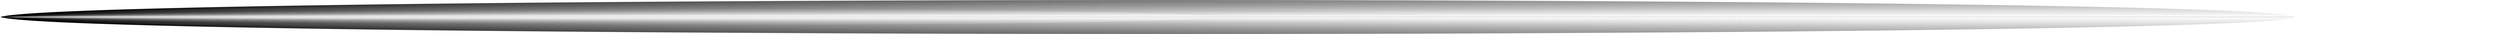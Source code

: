 digraph {
0
0 -> 0 [label="IPALINDROME3_0_0_0/OYES"]
0 -> 0 [label="IPALINDROME3_0_0_1/ONO"]
0 -> 0 [label="IPALINDROME3_0_0_2/ONO"]
0 -> 0 [label="IPALINDROME3_0_0_3/ONO"]
0 -> 0 [label="IPALINDROME3_0_1_0/OYES"]
0 -> 0 [label="IPALINDROME3_0_1_1/ONO"]
0 -> 0 [label="IPALINDROME3_0_1_2/ONO"]
0 -> 0 [label="IPALINDROME3_0_1_3/ONO"]
0 -> 0 [label="IPALINDROME3_0_2_0/OYES"]
0 -> 0 [label="IPALINDROME3_0_2_1/ONO"]
0 -> 0 [label="IPALINDROME3_0_2_2/ONO"]
0 -> 0 [label="IPALINDROME3_0_2_3/ONO"]
0 -> 0 [label="IPALINDROME3_0_3_0/OYES"]
0 -> 0 [label="IPALINDROME3_0_3_1/ONO"]
0 -> 0 [label="IPALINDROME3_0_3_2/ONO"]
0 -> 0 [label="IPALINDROME3_0_3_3/ONO"]
0 -> 0 [label="IPALINDROME3_1_0_0/ONO"]
0 -> 0 [label="IPALINDROME3_1_0_1/OYES"]
0 -> 0 [label="IPALINDROME3_1_0_2/ONO"]
0 -> 0 [label="IPALINDROME3_1_0_3/ONO"]
0 -> 0 [label="IPALINDROME3_1_1_0/ONO"]
0 -> 0 [label="IPALINDROME3_1_1_1/OYES"]
0 -> 0 [label="IPALINDROME3_1_1_2/ONO"]
0 -> 0 [label="IPALINDROME3_1_1_3/ONO"]
0 -> 0 [label="IPALINDROME3_1_2_0/ONO"]
0 -> 0 [label="IPALINDROME3_1_2_1/OYES"]
0 -> 0 [label="IPALINDROME3_1_2_2/ONO"]
0 -> 0 [label="IPALINDROME3_1_2_3/ONO"]
0 -> 0 [label="IPALINDROME3_1_3_0/ONO"]
0 -> 0 [label="IPALINDROME3_1_3_1/OYES"]
0 -> 0 [label="IPALINDROME3_1_3_2/ONO"]
0 -> 0 [label="IPALINDROME3_1_3_3/ONO"]
0 -> 0 [label="IPALINDROME3_2_0_0/ONO"]
0 -> 0 [label="IPALINDROME3_2_0_1/ONO"]
0 -> 0 [label="IPALINDROME3_2_0_2/OYES"]
0 -> 0 [label="IPALINDROME3_2_0_3/ONO"]
0 -> 0 [label="IPALINDROME3_2_1_0/ONO"]
0 -> 0 [label="IPALINDROME3_2_1_1/ONO"]
0 -> 0 [label="IPALINDROME3_2_1_2/OYES"]
0 -> 0 [label="IPALINDROME3_2_1_3/ONO"]
0 -> 0 [label="IPALINDROME3_2_2_0/ONO"]
0 -> 0 [label="IPALINDROME3_2_2_1/ONO"]
0 -> 0 [label="IPALINDROME3_2_2_2/OYES"]
0 -> 0 [label="IPALINDROME3_2_2_3/ONO"]
0 -> 0 [label="IPALINDROME3_2_3_0/ONO"]
0 -> 0 [label="IPALINDROME3_2_3_1/ONO"]
0 -> 0 [label="IPALINDROME3_2_3_2/OYES"]
0 -> 0 [label="IPALINDROME3_2_3_3/ONO"]
0 -> 0 [label="IPALINDROME3_3_0_0/ONO"]
0 -> 0 [label="IPALINDROME3_3_0_1/ONO"]
0 -> 0 [label="IPALINDROME3_3_0_2/ONO"]
0 -> 0 [label="IPALINDROME3_3_0_3/OYES"]
0 -> 0 [label="IPALINDROME3_3_1_0/ONO"]
0 -> 0 [label="IPALINDROME3_3_1_1/ONO"]
0 -> 0 [label="IPALINDROME3_3_1_2/ONO"]
0 -> 0 [label="IPALINDROME3_3_1_3/OYES"]
0 -> 0 [label="IPALINDROME3_3_2_0/ONO"]
0 -> 0 [label="IPALINDROME3_3_2_1/ONO"]
0 -> 0 [label="IPALINDROME3_3_2_2/ONO"]
0 -> 0 [label="IPALINDROME3_3_2_3/OYES"]
0 -> 0 [label="IPALINDROME3_3_3_0/ONO"]
0 -> 0 [label="IPALINDROME3_3_3_1/ONO"]
0 -> 0 [label="IPALINDROME3_3_3_2/ONO"]
0 -> 0 [label="IPALINDROME3_3_3_3/OYES"]
0 -> 0 [label="IPALINDROME4_0_0_0_0/OYES"]
0 -> 0 [label="IPALINDROME4_0_0_0_1/ONO"]
0 -> 0 [label="IPALINDROME4_0_0_0_2/ONO"]
0 -> 0 [label="IPALINDROME4_0_0_0_3/ONO"]
0 -> 0 [label="IPALINDROME4_0_0_1_0/ONO"]
0 -> 0 [label="IPALINDROME4_0_0_1_1/ONO"]
0 -> 0 [label="IPALINDROME4_0_0_1_2/ONO"]
0 -> 0 [label="IPALINDROME4_0_0_1_3/ONO"]
0 -> 0 [label="IPALINDROME4_0_0_2_0/ONO"]
0 -> 0 [label="IPALINDROME4_0_0_2_1/ONO"]
0 -> 0 [label="IPALINDROME4_0_0_2_2/ONO"]
0 -> 0 [label="IPALINDROME4_0_0_2_3/ONO"]
0 -> 0 [label="IPALINDROME4_0_0_3_0/ONO"]
0 -> 0 [label="IPALINDROME4_0_0_3_1/ONO"]
0 -> 0 [label="IPALINDROME4_0_0_3_2/ONO"]
0 -> 0 [label="IPALINDROME4_0_0_3_3/ONO"]
0 -> 0 [label="IPALINDROME4_0_1_0_0/ONO"]
0 -> 0 [label="IPALINDROME4_0_1_0_1/ONO"]
0 -> 0 [label="IPALINDROME4_0_1_0_2/ONO"]
0 -> 0 [label="IPALINDROME4_0_1_0_3/ONO"]
0 -> 0 [label="IPALINDROME4_0_1_1_0/OYES"]
0 -> 0 [label="IPALINDROME4_0_1_1_1/ONO"]
0 -> 0 [label="IPALINDROME4_0_1_1_2/ONO"]
0 -> 0 [label="IPALINDROME4_0_1_1_3/ONO"]
0 -> 0 [label="IPALINDROME4_0_1_2_0/ONO"]
0 -> 0 [label="IPALINDROME4_0_1_2_1/ONO"]
0 -> 0 [label="IPALINDROME4_0_1_2_2/ONO"]
0 -> 0 [label="IPALINDROME4_0_1_2_3/ONO"]
0 -> 0 [label="IPALINDROME4_0_1_3_0/ONO"]
0 -> 0 [label="IPALINDROME4_0_1_3_1/ONO"]
0 -> 0 [label="IPALINDROME4_0_1_3_2/ONO"]
0 -> 0 [label="IPALINDROME4_0_1_3_3/ONO"]
0 -> 0 [label="IPALINDROME4_0_2_0_0/ONO"]
0 -> 0 [label="IPALINDROME4_0_2_0_1/ONO"]
0 -> 0 [label="IPALINDROME4_0_2_0_2/ONO"]
0 -> 0 [label="IPALINDROME4_0_2_0_3/ONO"]
0 -> 0 [label="IPALINDROME4_0_2_1_0/ONO"]
0 -> 0 [label="IPALINDROME4_0_2_1_1/ONO"]
0 -> 0 [label="IPALINDROME4_0_2_1_2/ONO"]
0 -> 0 [label="IPALINDROME4_0_2_1_3/ONO"]
0 -> 0 [label="IPALINDROME4_0_2_2_0/OYES"]
0 -> 0 [label="IPALINDROME4_0_2_2_1/ONO"]
0 -> 0 [label="IPALINDROME4_0_2_2_2/ONO"]
0 -> 0 [label="IPALINDROME4_0_2_2_3/ONO"]
0 -> 0 [label="IPALINDROME4_0_2_3_0/ONO"]
0 -> 0 [label="IPALINDROME4_0_2_3_1/ONO"]
0 -> 0 [label="IPALINDROME4_0_2_3_2/ONO"]
0 -> 0 [label="IPALINDROME4_0_2_3_3/ONO"]
0 -> 0 [label="IPALINDROME4_0_3_0_0/ONO"]
0 -> 0 [label="IPALINDROME4_0_3_0_1/ONO"]
0 -> 0 [label="IPALINDROME4_0_3_0_2/ONO"]
0 -> 0 [label="IPALINDROME4_0_3_0_3/ONO"]
0 -> 0 [label="IPALINDROME4_0_3_1_0/ONO"]
0 -> 0 [label="IPALINDROME4_0_3_1_1/ONO"]
0 -> 0 [label="IPALINDROME4_0_3_1_2/ONO"]
0 -> 0 [label="IPALINDROME4_0_3_1_3/ONO"]
0 -> 0 [label="IPALINDROME4_0_3_2_0/ONO"]
0 -> 0 [label="IPALINDROME4_0_3_2_1/ONO"]
0 -> 0 [label="IPALINDROME4_0_3_2_2/ONO"]
0 -> 0 [label="IPALINDROME4_0_3_2_3/ONO"]
0 -> 0 [label="IPALINDROME4_0_3_3_0/OYES"]
0 -> 0 [label="IPALINDROME4_0_3_3_1/ONO"]
0 -> 0 [label="IPALINDROME4_0_3_3_2/ONO"]
0 -> 0 [label="IPALINDROME4_0_3_3_3/ONO"]
0 -> 0 [label="IPALINDROME4_1_0_0_0/ONO"]
0 -> 0 [label="IPALINDROME4_1_0_0_1/OYES"]
0 -> 0 [label="IPALINDROME4_1_0_0_2/ONO"]
0 -> 0 [label="IPALINDROME4_1_0_0_3/ONO"]
0 -> 0 [label="IPALINDROME4_1_0_1_0/ONO"]
0 -> 0 [label="IPALINDROME4_1_0_1_1/ONO"]
0 -> 0 [label="IPALINDROME4_1_0_1_2/ONO"]
0 -> 0 [label="IPALINDROME4_1_0_1_3/ONO"]
0 -> 0 [label="IPALINDROME4_1_0_2_0/ONO"]
0 -> 0 [label="IPALINDROME4_1_0_2_1/ONO"]
0 -> 0 [label="IPALINDROME4_1_0_2_2/ONO"]
0 -> 0 [label="IPALINDROME4_1_0_2_3/ONO"]
0 -> 0 [label="IPALINDROME4_1_0_3_0/ONO"]
0 -> 0 [label="IPALINDROME4_1_0_3_1/ONO"]
0 -> 0 [label="IPALINDROME4_1_0_3_2/ONO"]
0 -> 0 [label="IPALINDROME4_1_0_3_3/ONO"]
0 -> 0 [label="IPALINDROME4_1_1_0_0/ONO"]
0 -> 0 [label="IPALINDROME4_1_1_0_1/ONO"]
0 -> 0 [label="IPALINDROME4_1_1_0_2/ONO"]
0 -> 0 [label="IPALINDROME4_1_1_0_3/ONO"]
0 -> 0 [label="IPALINDROME4_1_1_1_0/ONO"]
0 -> 0 [label="IPALINDROME4_1_1_1_1/OYES"]
0 -> 0 [label="IPALINDROME4_1_1_1_2/ONO"]
0 -> 0 [label="IPALINDROME4_1_1_1_3/ONO"]
0 -> 0 [label="IPALINDROME4_1_1_2_0/ONO"]
0 -> 0 [label="IPALINDROME4_1_1_2_1/ONO"]
0 -> 0 [label="IPALINDROME4_1_1_2_2/ONO"]
0 -> 0 [label="IPALINDROME4_1_1_2_3/ONO"]
0 -> 0 [label="IPALINDROME4_1_1_3_0/ONO"]
0 -> 0 [label="IPALINDROME4_1_1_3_1/ONO"]
0 -> 0 [label="IPALINDROME4_1_1_3_2/ONO"]
0 -> 0 [label="IPALINDROME4_1_1_3_3/ONO"]
0 -> 0 [label="IPALINDROME4_1_2_0_0/ONO"]
0 -> 0 [label="IPALINDROME4_1_2_0_1/ONO"]
0 -> 0 [label="IPALINDROME4_1_2_0_2/ONO"]
0 -> 0 [label="IPALINDROME4_1_2_0_3/ONO"]
0 -> 0 [label="IPALINDROME4_1_2_1_0/ONO"]
0 -> 0 [label="IPALINDROME4_1_2_1_1/ONO"]
0 -> 0 [label="IPALINDROME4_1_2_1_2/ONO"]
0 -> 0 [label="IPALINDROME4_1_2_1_3/ONO"]
0 -> 0 [label="IPALINDROME4_1_2_2_0/ONO"]
0 -> 0 [label="IPALINDROME4_1_2_2_1/OYES"]
0 -> 0 [label="IPALINDROME4_1_2_2_2/ONO"]
0 -> 0 [label="IPALINDROME4_1_2_2_3/ONO"]
0 -> 0 [label="IPALINDROME4_1_2_3_0/ONO"]
0 -> 0 [label="IPALINDROME4_1_2_3_1/ONO"]
0 -> 0 [label="IPALINDROME4_1_2_3_2/ONO"]
0 -> 0 [label="IPALINDROME4_1_2_3_3/ONO"]
0 -> 0 [label="IPALINDROME4_1_3_0_0/ONO"]
0 -> 0 [label="IPALINDROME4_1_3_0_1/ONO"]
0 -> 0 [label="IPALINDROME4_1_3_0_2/ONO"]
0 -> 0 [label="IPALINDROME4_1_3_0_3/ONO"]
0 -> 0 [label="IPALINDROME4_1_3_1_0/ONO"]
0 -> 0 [label="IPALINDROME4_1_3_1_1/ONO"]
0 -> 0 [label="IPALINDROME4_1_3_1_2/ONO"]
0 -> 0 [label="IPALINDROME4_1_3_1_3/ONO"]
0 -> 0 [label="IPALINDROME4_1_3_2_0/ONO"]
0 -> 0 [label="IPALINDROME4_1_3_2_1/ONO"]
0 -> 0 [label="IPALINDROME4_1_3_2_2/ONO"]
0 -> 0 [label="IPALINDROME4_1_3_2_3/ONO"]
0 -> 0 [label="IPALINDROME4_1_3_3_0/ONO"]
0 -> 0 [label="IPALINDROME4_1_3_3_1/OYES"]
0 -> 0 [label="IPALINDROME4_1_3_3_2/ONO"]
0 -> 0 [label="IPALINDROME4_1_3_3_3/ONO"]
0 -> 0 [label="IPALINDROME4_2_0_0_0/ONO"]
0 -> 0 [label="IPALINDROME4_2_0_0_1/ONO"]
0 -> 0 [label="IPALINDROME4_2_0_0_2/OYES"]
0 -> 0 [label="IPALINDROME4_2_0_0_3/ONO"]
0 -> 0 [label="IPALINDROME4_2_0_1_0/ONO"]
0 -> 0 [label="IPALINDROME4_2_0_1_1/ONO"]
0 -> 0 [label="IPALINDROME4_2_0_1_2/ONO"]
0 -> 0 [label="IPALINDROME4_2_0_1_3/ONO"]
0 -> 0 [label="IPALINDROME4_2_0_2_0/ONO"]
0 -> 0 [label="IPALINDROME4_2_0_2_1/ONO"]
0 -> 0 [label="IPALINDROME4_2_0_2_2/ONO"]
0 -> 0 [label="IPALINDROME4_2_0_2_3/ONO"]
0 -> 0 [label="IPALINDROME4_2_0_3_0/ONO"]
0 -> 0 [label="IPALINDROME4_2_0_3_1/ONO"]
0 -> 0 [label="IPALINDROME4_2_0_3_2/ONO"]
0 -> 0 [label="IPALINDROME4_2_0_3_3/ONO"]
0 -> 0 [label="IPALINDROME4_2_1_0_0/ONO"]
0 -> 0 [label="IPALINDROME4_2_1_0_1/ONO"]
0 -> 0 [label="IPALINDROME4_2_1_0_2/ONO"]
0 -> 0 [label="IPALINDROME4_2_1_0_3/ONO"]
0 -> 0 [label="IPALINDROME4_2_1_1_0/ONO"]
0 -> 0 [label="IPALINDROME4_2_1_1_1/ONO"]
0 -> 0 [label="IPALINDROME4_2_1_1_2/OYES"]
0 -> 0 [label="IPALINDROME4_2_1_1_3/ONO"]
0 -> 0 [label="IPALINDROME4_2_1_2_0/ONO"]
0 -> 0 [label="IPALINDROME4_2_1_2_1/ONO"]
0 -> 0 [label="IPALINDROME4_2_1_2_2/ONO"]
0 -> 0 [label="IPALINDROME4_2_1_2_3/ONO"]
0 -> 0 [label="IPALINDROME4_2_1_3_0/ONO"]
0 -> 0 [label="IPALINDROME4_2_1_3_1/ONO"]
0 -> 0 [label="IPALINDROME4_2_1_3_2/ONO"]
0 -> 0 [label="IPALINDROME4_2_1_3_3/ONO"]
0 -> 0 [label="IPALINDROME4_2_2_0_0/ONO"]
0 -> 0 [label="IPALINDROME4_2_2_0_1/ONO"]
0 -> 0 [label="IPALINDROME4_2_2_0_2/ONO"]
0 -> 0 [label="IPALINDROME4_2_2_0_3/ONO"]
0 -> 0 [label="IPALINDROME4_2_2_1_0/ONO"]
0 -> 0 [label="IPALINDROME4_2_2_1_1/ONO"]
0 -> 0 [label="IPALINDROME4_2_2_1_2/ONO"]
0 -> 0 [label="IPALINDROME4_2_2_1_3/ONO"]
0 -> 0 [label="IPALINDROME4_2_2_2_0/ONO"]
0 -> 0 [label="IPALINDROME4_2_2_2_1/ONO"]
0 -> 0 [label="IPALINDROME4_2_2_2_2/OYES"]
0 -> 0 [label="IPALINDROME4_2_2_2_3/ONO"]
0 -> 0 [label="IPALINDROME4_2_2_3_0/ONO"]
0 -> 0 [label="IPALINDROME4_2_2_3_1/ONO"]
0 -> 0 [label="IPALINDROME4_2_2_3_2/ONO"]
0 -> 0 [label="IPALINDROME4_2_2_3_3/ONO"]
0 -> 0 [label="IPALINDROME4_2_3_0_0/ONO"]
0 -> 0 [label="IPALINDROME4_2_3_0_1/ONO"]
0 -> 0 [label="IPALINDROME4_2_3_0_2/ONO"]
0 -> 0 [label="IPALINDROME4_2_3_0_3/ONO"]
0 -> 0 [label="IPALINDROME4_2_3_1_0/ONO"]
0 -> 0 [label="IPALINDROME4_2_3_1_1/ONO"]
0 -> 0 [label="IPALINDROME4_2_3_1_2/ONO"]
0 -> 0 [label="IPALINDROME4_2_3_1_3/ONO"]
0 -> 0 [label="IPALINDROME4_2_3_2_0/ONO"]
0 -> 0 [label="IPALINDROME4_2_3_2_1/ONO"]
0 -> 0 [label="IPALINDROME4_2_3_2_2/ONO"]
0 -> 0 [label="IPALINDROME4_2_3_2_3/ONO"]
0 -> 0 [label="IPALINDROME4_2_3_3_0/ONO"]
0 -> 0 [label="IPALINDROME4_2_3_3_1/ONO"]
0 -> 0 [label="IPALINDROME4_2_3_3_2/OYES"]
0 -> 0 [label="IPALINDROME4_2_3_3_3/ONO"]
0 -> 0 [label="IPALINDROME4_3_0_0_0/ONO"]
0 -> 0 [label="IPALINDROME4_3_0_0_1/ONO"]
0 -> 0 [label="IPALINDROME4_3_0_0_2/ONO"]
0 -> 0 [label="IPALINDROME4_3_0_0_3/OYES"]
0 -> 0 [label="IPALINDROME4_3_0_1_0/ONO"]
0 -> 0 [label="IPALINDROME4_3_0_1_1/ONO"]
0 -> 0 [label="IPALINDROME4_3_0_1_2/ONO"]
0 -> 0 [label="IPALINDROME4_3_0_1_3/ONO"]
0 -> 0 [label="IPALINDROME4_3_0_2_0/ONO"]
0 -> 0 [label="IPALINDROME4_3_0_2_1/ONO"]
0 -> 0 [label="IPALINDROME4_3_0_2_2/ONO"]
0 -> 0 [label="IPALINDROME4_3_0_2_3/ONO"]
0 -> 0 [label="IPALINDROME4_3_0_3_0/ONO"]
0 -> 0 [label="IPALINDROME4_3_0_3_1/ONO"]
0 -> 0 [label="IPALINDROME4_3_0_3_2/ONO"]
0 -> 0 [label="IPALINDROME4_3_0_3_3/ONO"]
0 -> 0 [label="IPALINDROME4_3_1_0_0/ONO"]
0 -> 0 [label="IPALINDROME4_3_1_0_1/ONO"]
0 -> 0 [label="IPALINDROME4_3_1_0_2/ONO"]
0 -> 0 [label="IPALINDROME4_3_1_0_3/ONO"]
0 -> 0 [label="IPALINDROME4_3_1_1_0/ONO"]
0 -> 0 [label="IPALINDROME4_3_1_1_1/ONO"]
0 -> 0 [label="IPALINDROME4_3_1_1_2/ONO"]
0 -> 0 [label="IPALINDROME4_3_1_1_3/OYES"]
0 -> 0 [label="IPALINDROME4_3_1_2_0/ONO"]
0 -> 0 [label="IPALINDROME4_3_1_2_1/ONO"]
0 -> 0 [label="IPALINDROME4_3_1_2_2/ONO"]
0 -> 0 [label="IPALINDROME4_3_1_2_3/ONO"]
0 -> 0 [label="IPALINDROME4_3_1_3_0/ONO"]
0 -> 0 [label="IPALINDROME4_3_1_3_1/ONO"]
0 -> 0 [label="IPALINDROME4_3_1_3_2/ONO"]
0 -> 0 [label="IPALINDROME4_3_1_3_3/ONO"]
0 -> 0 [label="IPALINDROME4_3_2_0_0/ONO"]
0 -> 0 [label="IPALINDROME4_3_2_0_1/ONO"]
0 -> 0 [label="IPALINDROME4_3_2_0_2/ONO"]
0 -> 0 [label="IPALINDROME4_3_2_0_3/ONO"]
0 -> 0 [label="IPALINDROME4_3_2_1_0/ONO"]
0 -> 0 [label="IPALINDROME4_3_2_1_1/ONO"]
0 -> 0 [label="IPALINDROME4_3_2_1_2/ONO"]
0 -> 0 [label="IPALINDROME4_3_2_1_3/ONO"]
0 -> 0 [label="IPALINDROME4_3_2_2_0/ONO"]
0 -> 0 [label="IPALINDROME4_3_2_2_1/ONO"]
0 -> 0 [label="IPALINDROME4_3_2_2_2/ONO"]
0 -> 0 [label="IPALINDROME4_3_2_2_3/OYES"]
0 -> 0 [label="IPALINDROME4_3_2_3_0/ONO"]
0 -> 0 [label="IPALINDROME4_3_2_3_1/ONO"]
0 -> 0 [label="IPALINDROME4_3_2_3_2/ONO"]
0 -> 0 [label="IPALINDROME4_3_2_3_3/ONO"]
0 -> 0 [label="IPALINDROME4_3_3_0_0/ONO"]
0 -> 0 [label="IPALINDROME4_3_3_0_1/ONO"]
0 -> 0 [label="IPALINDROME4_3_3_0_2/ONO"]
0 -> 0 [label="IPALINDROME4_3_3_0_3/ONO"]
0 -> 0 [label="IPALINDROME4_3_3_1_0/ONO"]
0 -> 0 [label="IPALINDROME4_3_3_1_1/ONO"]
0 -> 0 [label="IPALINDROME4_3_3_1_2/ONO"]
0 -> 0 [label="IPALINDROME4_3_3_1_3/ONO"]
0 -> 0 [label="IPALINDROME4_3_3_2_0/ONO"]
0 -> 0 [label="IPALINDROME4_3_3_2_1/ONO"]
0 -> 0 [label="IPALINDROME4_3_3_2_2/ONO"]
0 -> 0 [label="IPALINDROME4_3_3_2_3/ONO"]
0 -> 0 [label="IPALINDROME4_3_3_3_0/ONO"]
0 -> 0 [label="IPALINDROME4_3_3_3_1/ONO"]
0 -> 0 [label="IPALINDROME4_3_3_3_2/ONO"]
0 -> 0 [label="IPALINDROME4_3_3_3_3/OYES"]
0 -> 0 [label="IREPDIGIT2_0_0/OYES"]
0 -> 0 [label="IREPDIGIT2_0_1/ONO"]
0 -> 0 [label="IREPDIGIT2_0_2/ONO"]
0 -> 0 [label="IREPDIGIT2_0_3/ONO"]
0 -> 0 [label="IREPDIGIT2_1_0/ONO"]
0 -> 0 [label="IREPDIGIT2_1_1/OYES"]
0 -> 0 [label="IREPDIGIT2_1_2/ONO"]
0 -> 0 [label="IREPDIGIT2_1_3/ONO"]
0 -> 0 [label="IREPDIGIT2_2_0/ONO"]
0 -> 0 [label="IREPDIGIT2_2_1/ONO"]
0 -> 0 [label="IREPDIGIT2_2_2/OYES"]
0 -> 0 [label="IREPDIGIT2_2_3/ONO"]
0 -> 0 [label="IREPDIGIT2_3_0/ONO"]
0 -> 0 [label="IREPDIGIT2_3_1/ONO"]
0 -> 0 [label="IREPDIGIT2_3_2/ONO"]
0 -> 0 [label="IREPDIGIT2_3_3/OYES"]
0 -> 0 [label="IREPDIGIT3_0_0_0/OYES"]
0 -> 0 [label="IREPDIGIT3_0_0_1/ONO"]
0 -> 0 [label="IREPDIGIT3_0_0_2/ONO"]
0 -> 0 [label="IREPDIGIT3_0_0_3/ONO"]
0 -> 0 [label="IREPDIGIT3_0_1_0/ONO"]
0 -> 0 [label="IREPDIGIT3_0_1_1/ONO"]
0 -> 0 [label="IREPDIGIT3_0_1_2/ONO"]
0 -> 0 [label="IREPDIGIT3_0_1_3/ONO"]
0 -> 0 [label="IREPDIGIT3_0_2_0/ONO"]
0 -> 0 [label="IREPDIGIT3_0_2_1/ONO"]
0 -> 0 [label="IREPDIGIT3_0_2_2/ONO"]
0 -> 0 [label="IREPDIGIT3_0_2_3/ONO"]
0 -> 0 [label="IREPDIGIT3_0_3_0/ONO"]
0 -> 0 [label="IREPDIGIT3_0_3_1/ONO"]
0 -> 0 [label="IREPDIGIT3_0_3_2/ONO"]
0 -> 0 [label="IREPDIGIT3_0_3_3/ONO"]
0 -> 0 [label="IREPDIGIT3_1_0_0/ONO"]
0 -> 0 [label="IREPDIGIT3_1_0_1/ONO"]
0 -> 0 [label="IREPDIGIT3_1_0_2/ONO"]
0 -> 0 [label="IREPDIGIT3_1_0_3/ONO"]
0 -> 0 [label="IREPDIGIT3_1_1_0/ONO"]
0 -> 0 [label="IREPDIGIT3_1_1_1/OYES"]
0 -> 0 [label="IREPDIGIT3_1_1_2/ONO"]
0 -> 0 [label="IREPDIGIT3_1_1_3/ONO"]
0 -> 0 [label="IREPDIGIT3_1_2_0/ONO"]
0 -> 0 [label="IREPDIGIT3_1_2_1/ONO"]
0 -> 0 [label="IREPDIGIT3_1_2_2/ONO"]
0 -> 0 [label="IREPDIGIT3_1_2_3/ONO"]
0 -> 0 [label="IREPDIGIT3_1_3_0/ONO"]
0 -> 0 [label="IREPDIGIT3_1_3_1/ONO"]
0 -> 0 [label="IREPDIGIT3_1_3_2/ONO"]
0 -> 0 [label="IREPDIGIT3_1_3_3/ONO"]
0 -> 0 [label="IREPDIGIT3_2_0_0/ONO"]
0 -> 0 [label="IREPDIGIT3_2_0_1/ONO"]
0 -> 0 [label="IREPDIGIT3_2_0_2/ONO"]
0 -> 0 [label="IREPDIGIT3_2_0_3/ONO"]
0 -> 0 [label="IREPDIGIT3_2_1_0/ONO"]
0 -> 0 [label="IREPDIGIT3_2_1_1/ONO"]
0 -> 0 [label="IREPDIGIT3_2_1_2/ONO"]
0 -> 0 [label="IREPDIGIT3_2_1_3/ONO"]
0 -> 0 [label="IREPDIGIT3_2_2_0/ONO"]
0 -> 0 [label="IREPDIGIT3_2_2_1/ONO"]
0 -> 0 [label="IREPDIGIT3_2_2_2/OYES"]
0 -> 0 [label="IREPDIGIT3_2_2_3/ONO"]
0 -> 0 [label="IREPDIGIT3_2_3_0/ONO"]
0 -> 0 [label="IREPDIGIT3_2_3_1/ONO"]
0 -> 0 [label="IREPDIGIT3_2_3_2/ONO"]
0 -> 0 [label="IREPDIGIT3_2_3_3/ONO"]
0 -> 0 [label="IREPDIGIT3_3_0_0/ONO"]
0 -> 0 [label="IREPDIGIT3_3_0_1/ONO"]
0 -> 0 [label="IREPDIGIT3_3_0_2/ONO"]
0 -> 0 [label="IREPDIGIT3_3_0_3/ONO"]
0 -> 0 [label="IREPDIGIT3_3_1_0/ONO"]
0 -> 0 [label="IREPDIGIT3_3_1_1/ONO"]
0 -> 0 [label="IREPDIGIT3_3_1_2/ONO"]
0 -> 0 [label="IREPDIGIT3_3_1_3/ONO"]
0 -> 0 [label="IREPDIGIT3_3_2_0/ONO"]
0 -> 0 [label="IREPDIGIT3_3_2_1/ONO"]
0 -> 0 [label="IREPDIGIT3_3_2_2/ONO"]
0 -> 0 [label="IREPDIGIT3_3_2_3/ONO"]
0 -> 0 [label="IREPDIGIT3_3_3_0/ONO"]
0 -> 0 [label="IREPDIGIT3_3_3_1/ONO"]
0 -> 0 [label="IREPDIGIT3_3_3_2/ONO"]
0 -> 0 [label="IREPDIGIT3_3_3_3/OYES"]
0 -> 0 [label="IREPDIGIT4_0_0_0_0/OYES"]
0 -> 0 [label="IREPDIGIT4_0_0_0_1/ONO"]
0 -> 0 [label="IREPDIGIT4_0_0_0_2/ONO"]
0 -> 0 [label="IREPDIGIT4_0_0_0_3/ONO"]
0 -> 0 [label="IREPDIGIT4_0_0_1_0/ONO"]
0 -> 0 [label="IREPDIGIT4_0_0_1_1/ONO"]
0 -> 0 [label="IREPDIGIT4_0_0_1_2/ONO"]
0 -> 0 [label="IREPDIGIT4_0_0_1_3/ONO"]
0 -> 0 [label="IREPDIGIT4_0_0_2_0/ONO"]
0 -> 0 [label="IREPDIGIT4_0_0_2_1/ONO"]
0 -> 0 [label="IREPDIGIT4_0_0_2_2/ONO"]
0 -> 0 [label="IREPDIGIT4_0_0_2_3/ONO"]
0 -> 0 [label="IREPDIGIT4_0_0_3_0/ONO"]
0 -> 0 [label="IREPDIGIT4_0_0_3_1/ONO"]
0 -> 0 [label="IREPDIGIT4_0_0_3_2/ONO"]
0 -> 0 [label="IREPDIGIT4_0_0_3_3/ONO"]
0 -> 0 [label="IREPDIGIT4_0_1_0_0/ONO"]
0 -> 0 [label="IREPDIGIT4_0_1_0_1/ONO"]
0 -> 0 [label="IREPDIGIT4_0_1_0_2/ONO"]
0 -> 0 [label="IREPDIGIT4_0_1_0_3/ONO"]
0 -> 0 [label="IREPDIGIT4_0_1_1_0/ONO"]
0 -> 0 [label="IREPDIGIT4_0_1_1_1/ONO"]
0 -> 0 [label="IREPDIGIT4_0_1_1_2/ONO"]
0 -> 0 [label="IREPDIGIT4_0_1_1_3/ONO"]
0 -> 0 [label="IREPDIGIT4_0_1_2_0/ONO"]
0 -> 0 [label="IREPDIGIT4_0_1_2_1/ONO"]
0 -> 0 [label="IREPDIGIT4_0_1_2_2/ONO"]
0 -> 0 [label="IREPDIGIT4_0_1_2_3/ONO"]
0 -> 0 [label="IREPDIGIT4_0_1_3_0/ONO"]
0 -> 0 [label="IREPDIGIT4_0_1_3_1/ONO"]
0 -> 0 [label="IREPDIGIT4_0_1_3_2/ONO"]
0 -> 0 [label="IREPDIGIT4_0_1_3_3/ONO"]
0 -> 0 [label="IREPDIGIT4_0_2_0_0/ONO"]
0 -> 0 [label="IREPDIGIT4_0_2_0_1/ONO"]
0 -> 0 [label="IREPDIGIT4_0_2_0_2/ONO"]
0 -> 0 [label="IREPDIGIT4_0_2_0_3/ONO"]
0 -> 0 [label="IREPDIGIT4_0_2_1_0/ONO"]
0 -> 0 [label="IREPDIGIT4_0_2_1_1/ONO"]
0 -> 0 [label="IREPDIGIT4_0_2_1_2/ONO"]
0 -> 0 [label="IREPDIGIT4_0_2_1_3/ONO"]
0 -> 0 [label="IREPDIGIT4_0_2_2_0/ONO"]
0 -> 0 [label="IREPDIGIT4_0_2_2_1/ONO"]
0 -> 0 [label="IREPDIGIT4_0_2_2_2/ONO"]
0 -> 0 [label="IREPDIGIT4_0_2_2_3/ONO"]
0 -> 0 [label="IREPDIGIT4_0_2_3_0/ONO"]
0 -> 0 [label="IREPDIGIT4_0_2_3_1/ONO"]
0 -> 0 [label="IREPDIGIT4_0_2_3_2/ONO"]
0 -> 0 [label="IREPDIGIT4_0_2_3_3/ONO"]
0 -> 0 [label="IREPDIGIT4_0_3_0_0/ONO"]
0 -> 0 [label="IREPDIGIT4_0_3_0_1/ONO"]
0 -> 0 [label="IREPDIGIT4_0_3_0_2/ONO"]
0 -> 0 [label="IREPDIGIT4_0_3_0_3/ONO"]
0 -> 0 [label="IREPDIGIT4_0_3_1_0/ONO"]
0 -> 0 [label="IREPDIGIT4_0_3_1_1/ONO"]
0 -> 0 [label="IREPDIGIT4_0_3_1_2/ONO"]
0 -> 0 [label="IREPDIGIT4_0_3_1_3/ONO"]
0 -> 0 [label="IREPDIGIT4_0_3_2_0/ONO"]
0 -> 0 [label="IREPDIGIT4_0_3_2_1/ONO"]
0 -> 0 [label="IREPDIGIT4_0_3_2_2/ONO"]
0 -> 0 [label="IREPDIGIT4_0_3_2_3/ONO"]
0 -> 0 [label="IREPDIGIT4_0_3_3_0/ONO"]
0 -> 0 [label="IREPDIGIT4_0_3_3_1/ONO"]
0 -> 0 [label="IREPDIGIT4_0_3_3_2/ONO"]
0 -> 0 [label="IREPDIGIT4_0_3_3_3/ONO"]
0 -> 0 [label="IREPDIGIT4_1_0_0_0/ONO"]
0 -> 0 [label="IREPDIGIT4_1_0_0_1/ONO"]
0 -> 0 [label="IREPDIGIT4_1_0_0_2/ONO"]
0 -> 0 [label="IREPDIGIT4_1_0_0_3/ONO"]
0 -> 0 [label="IREPDIGIT4_1_0_1_0/ONO"]
0 -> 0 [label="IREPDIGIT4_1_0_1_1/ONO"]
0 -> 0 [label="IREPDIGIT4_1_0_1_2/ONO"]
0 -> 0 [label="IREPDIGIT4_1_0_1_3/ONO"]
0 -> 0 [label="IREPDIGIT4_1_0_2_0/ONO"]
0 -> 0 [label="IREPDIGIT4_1_0_2_1/ONO"]
0 -> 0 [label="IREPDIGIT4_1_0_2_2/ONO"]
0 -> 0 [label="IREPDIGIT4_1_0_2_3/ONO"]
0 -> 0 [label="IREPDIGIT4_1_0_3_0/ONO"]
0 -> 0 [label="IREPDIGIT4_1_0_3_1/ONO"]
0 -> 0 [label="IREPDIGIT4_1_0_3_2/ONO"]
0 -> 0 [label="IREPDIGIT4_1_0_3_3/ONO"]
0 -> 0 [label="IREPDIGIT4_1_1_0_0/ONO"]
0 -> 0 [label="IREPDIGIT4_1_1_0_1/ONO"]
0 -> 0 [label="IREPDIGIT4_1_1_0_2/ONO"]
0 -> 0 [label="IREPDIGIT4_1_1_0_3/ONO"]
0 -> 0 [label="IREPDIGIT4_1_1_1_0/ONO"]
0 -> 0 [label="IREPDIGIT4_1_1_1_1/OYES"]
0 -> 0 [label="IREPDIGIT4_1_1_1_2/ONO"]
0 -> 0 [label="IREPDIGIT4_1_1_1_3/ONO"]
0 -> 0 [label="IREPDIGIT4_1_1_2_0/ONO"]
0 -> 0 [label="IREPDIGIT4_1_1_2_1/ONO"]
0 -> 0 [label="IREPDIGIT4_1_1_2_2/ONO"]
0 -> 0 [label="IREPDIGIT4_1_1_2_3/ONO"]
0 -> 0 [label="IREPDIGIT4_1_1_3_0/ONO"]
0 -> 0 [label="IREPDIGIT4_1_1_3_1/ONO"]
0 -> 0 [label="IREPDIGIT4_1_1_3_2/ONO"]
0 -> 0 [label="IREPDIGIT4_1_1_3_3/ONO"]
0 -> 0 [label="IREPDIGIT4_1_2_0_0/ONO"]
0 -> 0 [label="IREPDIGIT4_1_2_0_1/ONO"]
0 -> 0 [label="IREPDIGIT4_1_2_0_2/ONO"]
0 -> 0 [label="IREPDIGIT4_1_2_0_3/ONO"]
0 -> 0 [label="IREPDIGIT4_1_2_1_0/ONO"]
0 -> 0 [label="IREPDIGIT4_1_2_1_1/ONO"]
0 -> 0 [label="IREPDIGIT4_1_2_1_2/ONO"]
0 -> 0 [label="IREPDIGIT4_1_2_1_3/ONO"]
0 -> 0 [label="IREPDIGIT4_1_2_2_0/ONO"]
0 -> 0 [label="IREPDIGIT4_1_2_2_1/ONO"]
0 -> 0 [label="IREPDIGIT4_1_2_2_2/ONO"]
0 -> 0 [label="IREPDIGIT4_1_2_2_3/ONO"]
0 -> 0 [label="IREPDIGIT4_1_2_3_0/ONO"]
0 -> 0 [label="IREPDIGIT4_1_2_3_1/ONO"]
0 -> 0 [label="IREPDIGIT4_1_2_3_2/ONO"]
0 -> 0 [label="IREPDIGIT4_1_2_3_3/ONO"]
0 -> 0 [label="IREPDIGIT4_1_3_0_0/ONO"]
0 -> 0 [label="IREPDIGIT4_1_3_0_1/ONO"]
0 -> 0 [label="IREPDIGIT4_1_3_0_2/ONO"]
0 -> 0 [label="IREPDIGIT4_1_3_0_3/ONO"]
0 -> 0 [label="IREPDIGIT4_1_3_1_0/ONO"]
0 -> 0 [label="IREPDIGIT4_1_3_1_1/ONO"]
0 -> 0 [label="IREPDIGIT4_1_3_1_2/ONO"]
0 -> 0 [label="IREPDIGIT4_1_3_1_3/ONO"]
0 -> 0 [label="IREPDIGIT4_1_3_2_0/ONO"]
0 -> 0 [label="IREPDIGIT4_1_3_2_1/ONO"]
0 -> 0 [label="IREPDIGIT4_1_3_2_2/ONO"]
0 -> 0 [label="IREPDIGIT4_1_3_2_3/ONO"]
0 -> 0 [label="IREPDIGIT4_1_3_3_0/ONO"]
0 -> 0 [label="IREPDIGIT4_1_3_3_1/ONO"]
0 -> 0 [label="IREPDIGIT4_1_3_3_2/ONO"]
0 -> 0 [label="IREPDIGIT4_1_3_3_3/ONO"]
0 -> 0 [label="IREPDIGIT4_2_0_0_0/ONO"]
0 -> 0 [label="IREPDIGIT4_2_0_0_1/ONO"]
0 -> 0 [label="IREPDIGIT4_2_0_0_2/ONO"]
0 -> 0 [label="IREPDIGIT4_2_0_0_3/ONO"]
0 -> 0 [label="IREPDIGIT4_2_0_1_0/ONO"]
0 -> 0 [label="IREPDIGIT4_2_0_1_1/ONO"]
0 -> 0 [label="IREPDIGIT4_2_0_1_2/ONO"]
0 -> 0 [label="IREPDIGIT4_2_0_1_3/ONO"]
0 -> 0 [label="IREPDIGIT4_2_0_2_0/ONO"]
0 -> 0 [label="IREPDIGIT4_2_0_2_1/ONO"]
0 -> 0 [label="IREPDIGIT4_2_0_2_2/ONO"]
0 -> 0 [label="IREPDIGIT4_2_0_2_3/ONO"]
0 -> 0 [label="IREPDIGIT4_2_0_3_0/ONO"]
0 -> 0 [label="IREPDIGIT4_2_0_3_1/ONO"]
0 -> 0 [label="IREPDIGIT4_2_0_3_2/ONO"]
0 -> 0 [label="IREPDIGIT4_2_0_3_3/ONO"]
0 -> 0 [label="IREPDIGIT4_2_1_0_0/ONO"]
0 -> 0 [label="IREPDIGIT4_2_1_0_1/ONO"]
0 -> 0 [label="IREPDIGIT4_2_1_0_2/ONO"]
0 -> 0 [label="IREPDIGIT4_2_1_0_3/ONO"]
0 -> 0 [label="IREPDIGIT4_2_1_1_0/ONO"]
0 -> 0 [label="IREPDIGIT4_2_1_1_1/ONO"]
0 -> 0 [label="IREPDIGIT4_2_1_1_2/ONO"]
0 -> 0 [label="IREPDIGIT4_2_1_1_3/ONO"]
0 -> 0 [label="IREPDIGIT4_2_1_2_0/ONO"]
0 -> 0 [label="IREPDIGIT4_2_1_2_1/ONO"]
0 -> 0 [label="IREPDIGIT4_2_1_2_2/ONO"]
0 -> 0 [label="IREPDIGIT4_2_1_2_3/ONO"]
0 -> 0 [label="IREPDIGIT4_2_1_3_0/ONO"]
0 -> 0 [label="IREPDIGIT4_2_1_3_1/ONO"]
0 -> 0 [label="IREPDIGIT4_2_1_3_2/ONO"]
0 -> 0 [label="IREPDIGIT4_2_1_3_3/ONO"]
0 -> 0 [label="IREPDIGIT4_2_2_0_0/ONO"]
0 -> 0 [label="IREPDIGIT4_2_2_0_1/ONO"]
0 -> 0 [label="IREPDIGIT4_2_2_0_2/ONO"]
0 -> 0 [label="IREPDIGIT4_2_2_0_3/ONO"]
0 -> 0 [label="IREPDIGIT4_2_2_1_0/ONO"]
0 -> 0 [label="IREPDIGIT4_2_2_1_1/ONO"]
0 -> 0 [label="IREPDIGIT4_2_2_1_2/ONO"]
0 -> 0 [label="IREPDIGIT4_2_2_1_3/ONO"]
0 -> 0 [label="IREPDIGIT4_2_2_2_0/ONO"]
0 -> 0 [label="IREPDIGIT4_2_2_2_1/ONO"]
0 -> 0 [label="IREPDIGIT4_2_2_2_2/OYES"]
0 -> 0 [label="IREPDIGIT4_2_2_2_3/ONO"]
0 -> 0 [label="IREPDIGIT4_2_2_3_0/ONO"]
0 -> 0 [label="IREPDIGIT4_2_2_3_1/ONO"]
0 -> 0 [label="IREPDIGIT4_2_2_3_2/ONO"]
0 -> 0 [label="IREPDIGIT4_2_2_3_3/ONO"]
0 -> 0 [label="IREPDIGIT4_2_3_0_0/ONO"]
0 -> 0 [label="IREPDIGIT4_2_3_0_1/ONO"]
0 -> 0 [label="IREPDIGIT4_2_3_0_2/ONO"]
0 -> 0 [label="IREPDIGIT4_2_3_0_3/ONO"]
0 -> 0 [label="IREPDIGIT4_2_3_1_0/ONO"]
0 -> 0 [label="IREPDIGIT4_2_3_1_1/ONO"]
0 -> 0 [label="IREPDIGIT4_2_3_1_2/ONO"]
0 -> 0 [label="IREPDIGIT4_2_3_1_3/ONO"]
0 -> 0 [label="IREPDIGIT4_2_3_2_0/ONO"]
0 -> 0 [label="IREPDIGIT4_2_3_2_1/ONO"]
0 -> 0 [label="IREPDIGIT4_2_3_2_2/ONO"]
0 -> 0 [label="IREPDIGIT4_2_3_2_3/ONO"]
0 -> 0 [label="IREPDIGIT4_2_3_3_0/ONO"]
0 -> 0 [label="IREPDIGIT4_2_3_3_1/ONO"]
0 -> 0 [label="IREPDIGIT4_2_3_3_2/ONO"]
0 -> 0 [label="IREPDIGIT4_2_3_3_3/ONO"]
0 -> 0 [label="IREPDIGIT4_3_0_0_0/ONO"]
0 -> 0 [label="IREPDIGIT4_3_0_0_1/ONO"]
0 -> 0 [label="IREPDIGIT4_3_0_0_2/ONO"]
0 -> 0 [label="IREPDIGIT4_3_0_0_3/ONO"]
0 -> 0 [label="IREPDIGIT4_3_0_1_0/ONO"]
0 -> 0 [label="IREPDIGIT4_3_0_1_1/ONO"]
0 -> 0 [label="IREPDIGIT4_3_0_1_2/ONO"]
0 -> 0 [label="IREPDIGIT4_3_0_1_3/ONO"]
0 -> 0 [label="IREPDIGIT4_3_0_2_0/ONO"]
0 -> 0 [label="IREPDIGIT4_3_0_2_1/ONO"]
0 -> 0 [label="IREPDIGIT4_3_0_2_2/ONO"]
0 -> 0 [label="IREPDIGIT4_3_0_2_3/ONO"]
0 -> 0 [label="IREPDIGIT4_3_0_3_0/ONO"]
0 -> 0 [label="IREPDIGIT4_3_0_3_1/ONO"]
0 -> 0 [label="IREPDIGIT4_3_0_3_2/ONO"]
0 -> 0 [label="IREPDIGIT4_3_0_3_3/ONO"]
0 -> 0 [label="IREPDIGIT4_3_1_0_0/ONO"]
0 -> 0 [label="IREPDIGIT4_3_1_0_1/ONO"]
0 -> 0 [label="IREPDIGIT4_3_1_0_2/ONO"]
0 -> 0 [label="IREPDIGIT4_3_1_0_3/ONO"]
0 -> 0 [label="IREPDIGIT4_3_1_1_0/ONO"]
0 -> 0 [label="IREPDIGIT4_3_1_1_1/ONO"]
0 -> 0 [label="IREPDIGIT4_3_1_1_2/ONO"]
0 -> 0 [label="IREPDIGIT4_3_1_1_3/ONO"]
0 -> 0 [label="IREPDIGIT4_3_1_2_0/ONO"]
0 -> 0 [label="IREPDIGIT4_3_1_2_1/ONO"]
0 -> 0 [label="IREPDIGIT4_3_1_2_2/ONO"]
0 -> 0 [label="IREPDIGIT4_3_1_2_3/ONO"]
0 -> 0 [label="IREPDIGIT4_3_1_3_0/ONO"]
0 -> 0 [label="IREPDIGIT4_3_1_3_1/ONO"]
0 -> 0 [label="IREPDIGIT4_3_1_3_2/ONO"]
0 -> 0 [label="IREPDIGIT4_3_1_3_3/ONO"]
0 -> 0 [label="IREPDIGIT4_3_2_0_0/ONO"]
0 -> 0 [label="IREPDIGIT4_3_2_0_1/ONO"]
0 -> 0 [label="IREPDIGIT4_3_2_0_2/ONO"]
0 -> 0 [label="IREPDIGIT4_3_2_0_3/ONO"]
0 -> 0 [label="IREPDIGIT4_3_2_1_0/ONO"]
0 -> 0 [label="IREPDIGIT4_3_2_1_1/ONO"]
0 -> 0 [label="IREPDIGIT4_3_2_1_2/ONO"]
0 -> 0 [label="IREPDIGIT4_3_2_1_3/ONO"]
0 -> 0 [label="IREPDIGIT4_3_2_2_0/ONO"]
0 -> 0 [label="IREPDIGIT4_3_2_2_1/ONO"]
0 -> 0 [label="IREPDIGIT4_3_2_2_2/ONO"]
0 -> 0 [label="IREPDIGIT4_3_2_2_3/ONO"]
0 -> 0 [label="IREPDIGIT4_3_2_3_0/ONO"]
0 -> 0 [label="IREPDIGIT4_3_2_3_1/ONO"]
0 -> 0 [label="IREPDIGIT4_3_2_3_2/ONO"]
0 -> 0 [label="IREPDIGIT4_3_2_3_3/ONO"]
0 -> 0 [label="IREPDIGIT4_3_3_0_0/ONO"]
0 -> 0 [label="IREPDIGIT4_3_3_0_1/ONO"]
0 -> 0 [label="IREPDIGIT4_3_3_0_2/ONO"]
0 -> 0 [label="IREPDIGIT4_3_3_0_3/ONO"]
0 -> 0 [label="IREPDIGIT4_3_3_1_0/ONO"]
0 -> 0 [label="IREPDIGIT4_3_3_1_1/ONO"]
0 -> 0 [label="IREPDIGIT4_3_3_1_2/ONO"]
0 -> 0 [label="IREPDIGIT4_3_3_1_3/ONO"]
0 -> 0 [label="IREPDIGIT4_3_3_2_0/ONO"]
0 -> 0 [label="IREPDIGIT4_3_3_2_1/ONO"]
0 -> 0 [label="IREPDIGIT4_3_3_2_2/ONO"]
0 -> 0 [label="IREPDIGIT4_3_3_2_3/ONO"]
0 -> 0 [label="IREPDIGIT4_3_3_3_0/ONO"]
0 -> 0 [label="IREPDIGIT4_3_3_3_1/ONO"]
0 -> 0 [label="IREPDIGIT4_3_3_3_2/ONO"]
0 -> 0 [label="IREPDIGIT4_3_3_3_3/OYES"]
}
